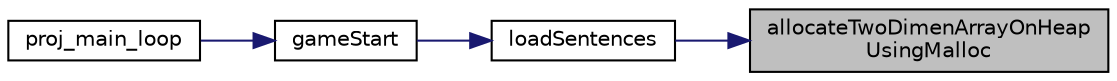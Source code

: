 digraph "allocateTwoDimenArrayOnHeapUsingMalloc"
{
 // LATEX_PDF_SIZE
  edge [fontname="Helvetica",fontsize="10",labelfontname="Helvetica",labelfontsize="10"];
  node [fontname="Helvetica",fontsize="10",shape=record];
  rankdir="RL";
  Node1 [label="allocateTwoDimenArrayOnHeap\lUsingMalloc",height=0.2,width=0.4,color="black", fillcolor="grey75", style="filled", fontcolor="black",tooltip="Allocate space for a two dimensional array of letters."];
  Node1 -> Node2 [dir="back",color="midnightblue",fontsize="10",style="solid",fontname="Helvetica"];
  Node2 [label="loadSentences",height=0.2,width=0.4,color="black", fillcolor="white", style="filled",URL="$sentences_8h.html#a9c190c5de3d7b253b05eff01cc84a109",tooltip="Fill sentences array with the game's sentences."];
  Node2 -> Node3 [dir="back",color="midnightblue",fontsize="10",style="solid",fontname="Helvetica"];
  Node3 [label="gameStart",height=0.2,width=0.4,color="black", fillcolor="white", style="filled",URL="$game_8h.html#aaaff4e132cd3b41673859b2b4ea1159f",tooltip="Load letters,sentences and xpm's, set graphics mode and start game."];
  Node3 -> Node4 [dir="back",color="midnightblue",fontsize="10",style="solid",fontname="Helvetica"];
  Node4 [label="proj_main_loop",height=0.2,width=0.4,color="black", fillcolor="white", style="filled",URL="$proj_8c.html#a2a16f651eccbd248e1ad3b3b924b143b",tooltip=" "];
}
